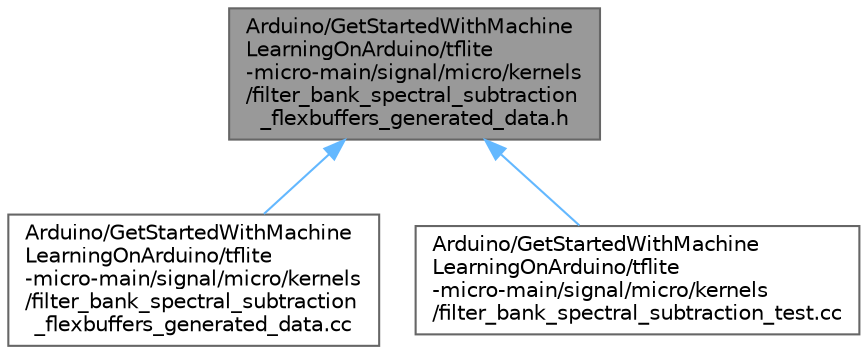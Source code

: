 digraph "Arduino/GetStartedWithMachineLearningOnArduino/tflite-micro-main/signal/micro/kernels/filter_bank_spectral_subtraction_flexbuffers_generated_data.h"
{
 // LATEX_PDF_SIZE
  bgcolor="transparent";
  edge [fontname=Helvetica,fontsize=10,labelfontname=Helvetica,labelfontsize=10];
  node [fontname=Helvetica,fontsize=10,shape=box,height=0.2,width=0.4];
  Node1 [id="Node000001",label="Arduino/GetStartedWithMachine\lLearningOnArduino/tflite\l-micro-main/signal/micro/kernels\l/filter_bank_spectral_subtraction\l_flexbuffers_generated_data.h",height=0.2,width=0.4,color="gray40", fillcolor="grey60", style="filled", fontcolor="black",tooltip=" "];
  Node1 -> Node2 [id="edge1_Node000001_Node000002",dir="back",color="steelblue1",style="solid",tooltip=" "];
  Node2 [id="Node000002",label="Arduino/GetStartedWithMachine\lLearningOnArduino/tflite\l-micro-main/signal/micro/kernels\l/filter_bank_spectral_subtraction\l_flexbuffers_generated_data.cc",height=0.2,width=0.4,color="grey40", fillcolor="white", style="filled",URL="$filter__bank__spectral__subtraction__flexbuffers__generated__data_8cc.html",tooltip=" "];
  Node1 -> Node3 [id="edge2_Node000001_Node000003",dir="back",color="steelblue1",style="solid",tooltip=" "];
  Node3 [id="Node000003",label="Arduino/GetStartedWithMachine\lLearningOnArduino/tflite\l-micro-main/signal/micro/kernels\l/filter_bank_spectral_subtraction_test.cc",height=0.2,width=0.4,color="grey40", fillcolor="white", style="filled",URL="$filter__bank__spectral__subtraction__test_8cc.html",tooltip=" "];
}
